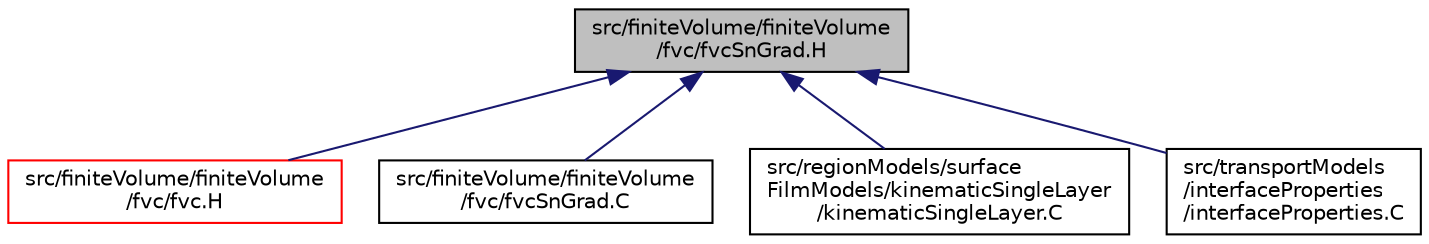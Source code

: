 digraph "src/finiteVolume/finiteVolume/fvc/fvcSnGrad.H"
{
  bgcolor="transparent";
  edge [fontname="Helvetica",fontsize="10",labelfontname="Helvetica",labelfontsize="10"];
  node [fontname="Helvetica",fontsize="10",shape=record];
  Node1 [label="src/finiteVolume/finiteVolume\l/fvc/fvcSnGrad.H",height=0.2,width=0.4,color="black", fillcolor="grey75", style="filled", fontcolor="black"];
  Node1 -> Node2 [dir="back",color="midnightblue",fontsize="10",style="solid",fontname="Helvetica"];
  Node2 [label="src/finiteVolume/finiteVolume\l/fvc/fvc.H",height=0.2,width=0.4,color="red",URL="$a05697.html"];
  Node1 -> Node3 [dir="back",color="midnightblue",fontsize="10",style="solid",fontname="Helvetica"];
  Node3 [label="src/finiteVolume/finiteVolume\l/fvc/fvcSnGrad.C",height=0.2,width=0.4,color="black",URL="$a05732.html"];
  Node1 -> Node4 [dir="back",color="midnightblue",fontsize="10",style="solid",fontname="Helvetica"];
  Node4 [label="src/regionModels/surface\lFilmModels/kinematicSingleLayer\l/kinematicSingleLayer.C",height=0.2,width=0.4,color="black",URL="$a09518.html"];
  Node1 -> Node5 [dir="back",color="midnightblue",fontsize="10",style="solid",fontname="Helvetica"];
  Node5 [label="src/transportModels\l/interfaceProperties\l/interfaceProperties.C",height=0.2,width=0.4,color="black",URL="$a10460.html"];
}
